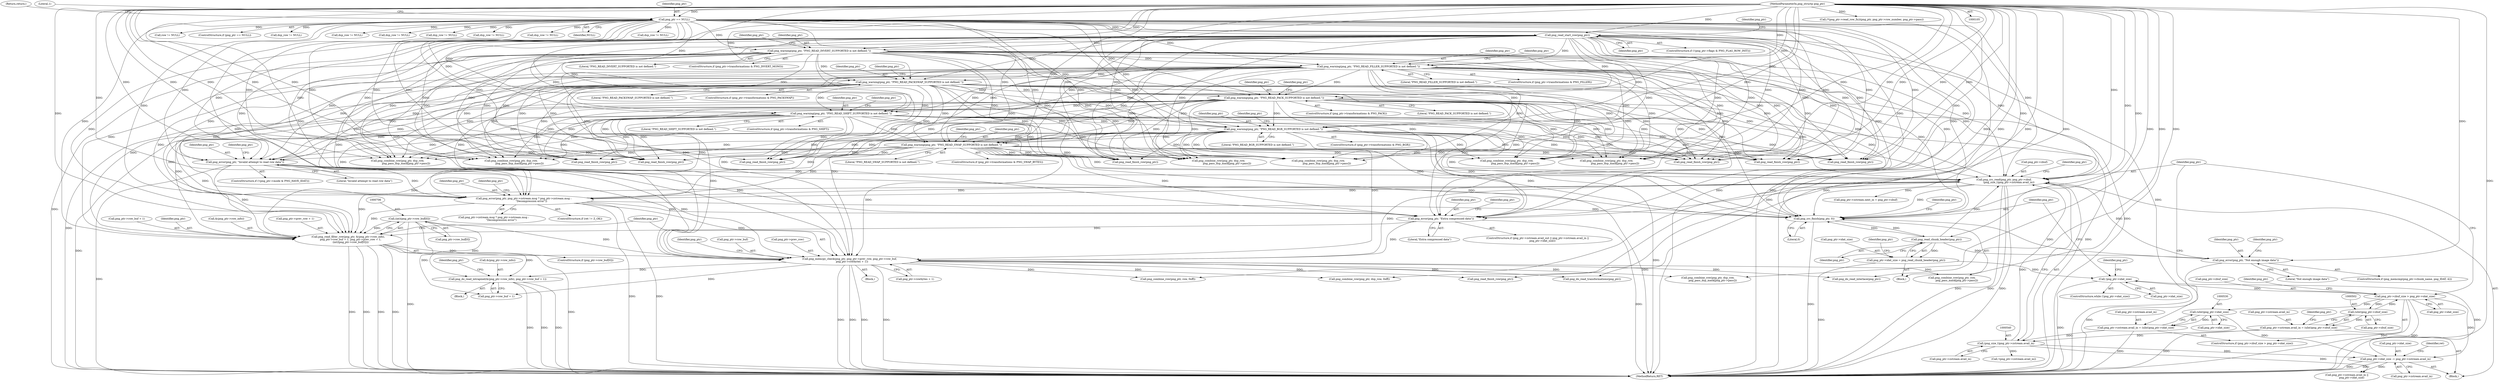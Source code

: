 digraph "0_Chrome_7f3d85b096f66870a15b37c2f40b219b2e292693_8@API" {
"1000738" [label="(Call,png_do_read_intrapixel(&(png_ptr->row_info), png_ptr->row_buf + 1))"];
"1000689" [label="(Call,png_read_filter_row(png_ptr, &(png_ptr->row_info),\n      png_ptr->row_buf + 1, png_ptr->prev_row + 1,\n      (int)(png_ptr->row_buf[0])))"];
"1000187" [label="(Call,png_warning(png_ptr, \"PNG_READ_PACK_SUPPORTED is not defined.\"))"];
"1000178" [label="(Call,png_warning(png_ptr, \"PNG_READ_PACKSWAP_SUPPORTED is not defined.\"))"];
"1000139" [label="(Call,png_read_start_row(png_ptr))"];
"1000119" [label="(Call,png_ptr == NULL)"];
"1000106" [label="(MethodParameterIn,png_structp png_ptr)"];
"1000169" [label="(Call,png_warning(png_ptr, \"PNG_READ_FILLER_SUPPORTED is not defined.\"))"];
"1000160" [label="(Call,png_warning(png_ptr, \"PNG_READ_INVERT_SUPPORTED is not defined.\"))"];
"1000205" [label="(Call,png_warning(png_ptr, \"PNG_READ_BGR_SUPPORTED is not defined.\"))"];
"1000196" [label="(Call,png_warning(png_ptr, \"PNG_READ_SHIFT_SUPPORTED is not defined.\"))"];
"1000431" [label="(Call,png_error(png_ptr, \"Invalid attempt to read row data\"))"];
"1000214" [label="(Call,png_warning(png_ptr, \"PNG_READ_SWAP_SUPPORTED is not defined.\"))"];
"1000534" [label="(Call,png_crc_read(png_ptr, png_ptr->zbuf,\n            (png_size_t)png_ptr->zstream.avail_in))"];
"1000483" [label="(Call,png_read_chunk_header(png_ptr))"];
"1000476" [label="(Call,png_crc_finish(png_ptr, 0))"];
"1000492" [label="(Call,png_error(png_ptr, \"Not enough image data\"))"];
"1000602" [label="(Call,png_error(png_ptr, png_ptr->zstream.msg ? png_ptr->zstream.msg :\n                   \"Decompression error\"))"];
"1000539" [label="(Call,(png_size_t)png_ptr->zstream.avail_in)"];
"1000523" [label="(Call,png_ptr->zstream.avail_in = (uInt)png_ptr->idat_size)"];
"1000529" [label="(Call,(uInt)png_ptr->idat_size)"];
"1000516" [label="(Call,png_ptr->zbuf_size > png_ptr->idat_size)"];
"1000501" [label="(Call,(uInt)png_ptr->zbuf_size)"];
"1000471" [label="(Call,!png_ptr->idat_size)"];
"1000479" [label="(Call,png_ptr->idat_size = png_read_chunk_header(png_ptr))"];
"1000546" [label="(Call,png_ptr->idat_size -= png_ptr->zstream.avail_in)"];
"1000495" [label="(Call,png_ptr->zstream.avail_in = (uInt)png_ptr->zbuf_size)"];
"1000584" [label="(Call,png_error(png_ptr, \"Extra compressed data\"))"];
"1000705" [label="(Call,(int)(png_ptr->row_buf[0]))"];
"1000712" [label="(Call,png_memcpy_check(png_ptr, png_ptr->prev_row, png_ptr->row_buf,\n      png_ptr->rowbytes + 1))"];
"1000480" [label="(Call,png_ptr->idat_size)"];
"1000509" [label="(Identifier,png_ptr)"];
"1000122" [label="(Return,return;)"];
"1000124" [label="(Literal,1)"];
"1000109" [label="(Block,)"];
"1000720" [label="(Call,png_ptr->rowbytes + 1)"];
"1000695" [label="(Call,png_ptr->row_buf + 1)"];
"1000396" [label="(Call,dsp_row != NULL)"];
"1000689" [label="(Call,png_read_filter_row(png_ptr, &(png_ptr->row_info),\n      png_ptr->row_buf + 1, png_ptr->prev_row + 1,\n      (int)(png_ptr->row_buf[0])))"];
"1000216" [label="(Literal,\"PNG_READ_SWAP_SUPPORTED is not defined.\")"];
"1000432" [label="(Identifier,png_ptr)"];
"1000690" [label="(Identifier,png_ptr)"];
"1000433" [label="(Literal,\"Invalid attempt to read row data\")"];
"1000492" [label="(Call,png_error(png_ptr, \"Not enough image data\"))"];
"1000196" [label="(Call,png_warning(png_ptr, \"PNG_READ_SHIFT_SUPPORTED is not defined.\"))"];
"1000211" [label="(Identifier,png_ptr)"];
"1000199" [label="(ControlStructure,if (png_ptr->transformations & PNG_BGR))"];
"1000598" [label="(ControlStructure,if (ret != Z_OK))"];
"1000171" [label="(Literal,\"PNG_READ_FILLER_SUPPORTED is not defined.\")"];
"1000197" [label="(Identifier,png_ptr)"];
"1000531" [label="(Call,png_ptr->idat_size)"];
"1000806" [label="(Call,row != NULL)"];
"1000118" [label="(ControlStructure,if (png_ptr == NULL))"];
"1000469" [label="(Block,)"];
"1000585" [label="(Identifier,png_ptr)"];
"1000481" [label="(Identifier,png_ptr)"];
"1000809" [label="(Call,png_combine_row(png_ptr, row, 0xff))"];
"1000193" [label="(Identifier,png_ptr)"];
"1000494" [label="(Literal,\"Not enough image data\")"];
"1000780" [label="(Call,dsp_row != NULL)"];
"1000714" [label="(Call,png_ptr->prev_row)"];
"1000683" [label="(ControlStructure,if (png_ptr->row_buf[0]))"];
"1000220" [label="(Identifier,png_ptr)"];
"1000140" [label="(Identifier,png_ptr)"];
"1000208" [label="(ControlStructure,if (png_ptr->transformations & PNG_SWAP_BYTES))"];
"1000729" [label="(Identifier,png_ptr)"];
"1000738" [label="(Call,png_do_read_intrapixel(&(png_ptr->row_info), png_ptr->row_buf + 1))"];
"1000586" [label="(Literal,\"Extra compressed data\")"];
"1000535" [label="(Identifier,png_ptr)"];
"1000179" [label="(Identifier,png_ptr)"];
"1000160" [label="(Call,png_warning(png_ptr, \"PNG_READ_INVERT_SUPPORTED is not defined.\"))"];
"1000206" [label="(Identifier,png_ptr)"];
"1000190" [label="(ControlStructure,if (png_ptr->transformations & PNG_SHIFT))"];
"1000169" [label="(Call,png_warning(png_ptr, \"PNG_READ_FILLER_SUPPORTED is not defined.\"))"];
"1000120" [label="(Identifier,png_ptr)"];
"1000777" [label="(Call,png_do_read_interlace(png_ptr))"];
"1000713" [label="(Identifier,png_ptr)"];
"1000529" [label="(Call,(uInt)png_ptr->idat_size)"];
"1000334" [label="(Call,dsp_row != NULL)"];
"1000691" [label="(Call,&(png_ptr->row_info))"];
"1000198" [label="(Literal,\"PNG_READ_SHIFT_SUPPORTED is not defined.\")"];
"1000589" [label="(Identifier,png_ptr)"];
"1000758" [label="(Call,png_do_read_transformations(png_ptr))"];
"1000181" [label="(ControlStructure,if (png_ptr->transformations & PNG_PACK))"];
"1000471" [label="(Call,!png_ptr->idat_size)"];
"1000407" [label="(Call,png_read_finish_row(png_ptr))"];
"1000536" [label="(Call,png_ptr->zbuf)"];
"1000484" [label="(Identifier,png_ptr)"];
"1000501" [label="(Call,(uInt)png_ptr->zbuf_size)"];
"1000337" [label="(Call,png_combine_row(png_ptr, dsp_row,\n                     png_pass_dsp_mask[png_ptr->pass]))"];
"1000515" [label="(ControlStructure,if (png_ptr->zbuf_size > png_ptr->idat_size))"];
"1000345" [label="(Call,png_read_finish_row(png_ptr))"];
"1000520" [label="(Call,png_ptr->idat_size)"];
"1000180" [label="(Literal,\"PNG_READ_PACKSWAP_SUPPORTED is not defined.\")"];
"1000717" [label="(Call,png_ptr->row_buf)"];
"1000253" [label="(Call,png_read_finish_row(png_ptr))"];
"1000568" [label="(ControlStructure,if (png_ptr->zstream.avail_out || png_ptr->zstream.avail_in ||\n            png_ptr->idat_size))"];
"1000498" [label="(Identifier,png_ptr)"];
"1000189" [label="(Literal,\"PNG_READ_PACK_SUPPORTED is not defined.\")"];
"1000184" [label="(Identifier,png_ptr)"];
"1000299" [label="(Call,dsp_row != NULL)"];
"1000603" [label="(Identifier,png_ptr)"];
"1000399" [label="(Call,png_combine_row(png_ptr, dsp_row,\n                     png_pass_dsp_mask[png_ptr->pass]))"];
"1000424" [label="(ControlStructure,if (!(png_ptr->mode & PNG_HAVE_IDAT)))"];
"1000539" [label="(Call,(png_size_t)png_ptr->zstream.avail_in)"];
"1000493" [label="(Identifier,png_ptr)"];
"1000187" [label="(Call,png_warning(png_ptr, \"PNG_READ_PACK_SUPPORTED is not defined.\"))"];
"1000163" [label="(ControlStructure,if (png_ptr->transformations & PNG_FILLER))"];
"1000215" [label="(Identifier,png_ptr)"];
"1000705" [label="(Call,(int)(png_ptr->row_buf[0]))"];
"1000242" [label="(Call,dsp_row != NULL)"];
"1000473" [label="(Identifier,png_ptr)"];
"1000496" [label="(Call,png_ptr->zstream.avail_in)"];
"1000307" [label="(Call,png_combine_row(png_ptr, dsp_row,\n                     png_pass_dsp_mask[png_ptr->pass]))"];
"1000272" [label="(Call,dsp_row != NULL)"];
"1000783" [label="(Call,png_combine_row(png_ptr, dsp_row,\n            png_pass_dsp_mask[png_ptr->pass]))"];
"1000132" [label="(ControlStructure,if (!(png_ptr->flags & PNG_FLAG_ROW_INIT)))"];
"1000550" [label="(Call,png_ptr->zstream.avail_in)"];
"1000170" [label="(Identifier,png_ptr)"];
"1000205" [label="(Call,png_warning(png_ptr, \"PNG_READ_BGR_SUPPORTED is not defined.\"))"];
"1000214" [label="(Call,png_warning(png_ptr, \"PNG_READ_SWAP_SUPPORTED is not defined.\"))"];
"1000161" [label="(Identifier,png_ptr)"];
"1000516" [label="(Call,png_ptr->zbuf_size > png_ptr->idat_size)"];
"1000315" [label="(Call,png_read_finish_row(png_ptr))"];
"1000517" [label="(Call,png_ptr->zbuf_size)"];
"1000188" [label="(Identifier,png_ptr)"];
"1000575" [label="(Call,png_ptr->zstream.avail_in ||\n            png_ptr->idat_size)"];
"1000743" [label="(Call,png_ptr->row_buf + 1)"];
"1000361" [label="(Call,dsp_row != NULL)"];
"1000495" [label="(Call,png_ptr->zstream.avail_in = (uInt)png_ptr->zbuf_size)"];
"1000700" [label="(Call,png_ptr->prev_row + 1)"];
"1000707" [label="(Call,png_ptr->row_buf[0])"];
"1000485" [label="(ControlStructure,if (png_memcmp(png_ptr->chunk_name, png_IDAT, 4)))"];
"1000477" [label="(Identifier,png_ptr)"];
"1000604" [label="(Call,png_ptr->zstream.msg ? png_ptr->zstream.msg :\n                   \"Decompression error\")"];
"1000475" [label="(Block,)"];
"1000431" [label="(Call,png_error(png_ptr, \"Invalid attempt to read row data\"))"];
"1000245" [label="(Call,png_combine_row(png_ptr, dsp_row,\n                     png_pass_dsp_mask[png_ptr->pass]))"];
"1000283" [label="(Call,png_read_finish_row(png_ptr))"];
"1000534" [label="(Call,png_crc_read(png_ptr, png_ptr->zbuf,\n            (png_size_t)png_ptr->zstream.avail_in))"];
"1000166" [label="(Identifier,png_ptr)"];
"1000172" [label="(ControlStructure,if (png_ptr->transformations & PNG_PACKSWAP))"];
"1000751" [label="(Identifier,png_ptr)"];
"1000202" [label="(Identifier,png_ptr)"];
"1000478" [label="(Literal,0)"];
"1000739" [label="(Call,&(png_ptr->row_info))"];
"1000162" [label="(Literal,\"PNG_READ_INVERT_SUPPORTED is not defined.\")"];
"1000541" [label="(Call,png_ptr->zstream.avail_in)"];
"1000546" [label="(Call,png_ptr->idat_size -= png_ptr->zstream.avail_in)"];
"1000548" [label="(Identifier,png_ptr)"];
"1000207" [label="(Literal,\"PNG_READ_BGR_SUPPORTED is not defined.\")"];
"1000829" [label="(Call,(*(png_ptr->read_row_fn))(png_ptr, png_ptr->row_number, png_ptr->pass))"];
"1000584" [label="(Call,png_error(png_ptr, \"Extra compressed data\"))"];
"1000275" [label="(Call,png_combine_row(png_ptr, dsp_row,\n                     png_pass_dsp_mask[png_ptr->pass]))"];
"1000483" [label="(Call,png_read_chunk_header(png_ptr))"];
"1000476" [label="(Call,png_crc_finish(png_ptr, 0))"];
"1000837" [label="(MethodReturn,RET)"];
"1000472" [label="(Call,png_ptr->idat_size)"];
"1000178" [label="(Call,png_warning(png_ptr, \"PNG_READ_PACKSWAP_SUPPORTED is not defined.\"))"];
"1000523" [label="(Call,png_ptr->zstream.avail_in = (uInt)png_ptr->idat_size)"];
"1000420" [label="(Call,png_read_finish_row(png_ptr))"];
"1000119" [label="(Call,png_ptr == NULL)"];
"1000602" [label="(Call,png_error(png_ptr, png_ptr->zstream.msg ? png_ptr->zstream.msg :\n                   \"Decompression error\"))"];
"1000175" [label="(Identifier,png_ptr)"];
"1000547" [label="(Call,png_ptr->idat_size)"];
"1000139" [label="(Call,png_read_start_row(png_ptr))"];
"1000712" [label="(Call,png_memcpy_check(png_ptr, png_ptr->prev_row, png_ptr->row_buf,\n      png_ptr->rowbytes + 1))"];
"1000821" [label="(Call,png_read_finish_row(png_ptr))"];
"1000437" [label="(Identifier,png_ptr)"];
"1000463" [label="(Call,!(png_ptr->zstream.avail_in))"];
"1000470" [label="(ControlStructure,while (!png_ptr->idat_size))"];
"1000506" [label="(Call,png_ptr->zstream.next_in = png_ptr->zbuf)"];
"1000795" [label="(Call,png_combine_row(png_ptr, row,\n            png_pass_mask[png_ptr->pass]))"];
"1000817" [label="(Call,png_combine_row(png_ptr, dsp_row, 0xff))"];
"1000556" [label="(Identifier,ret)"];
"1000479" [label="(Call,png_ptr->idat_size = png_read_chunk_header(png_ptr))"];
"1000106" [label="(MethodParameterIn,png_structp png_ptr)"];
"1000121" [label="(Identifier,NULL)"];
"1000737" [label="(Block,)"];
"1000618" [label="(Identifier,png_ptr)"];
"1000503" [label="(Call,png_ptr->zbuf_size)"];
"1000377" [label="(Call,png_read_finish_row(png_ptr))"];
"1000154" [label="(ControlStructure,if (png_ptr->transformations & PNG_INVERT_MONO))"];
"1000526" [label="(Identifier,png_ptr)"];
"1000369" [label="(Call,png_combine_row(png_ptr, dsp_row,\n                     png_pass_dsp_mask[png_ptr->pass]))"];
"1000488" [label="(Identifier,png_ptr)"];
"1000524" [label="(Call,png_ptr->zstream.avail_in)"];
"1000145" [label="(Identifier,png_ptr)"];
"1000738" -> "1000737"  [label="AST: "];
"1000738" -> "1000743"  [label="CFG: "];
"1000739" -> "1000738"  [label="AST: "];
"1000743" -> "1000738"  [label="AST: "];
"1000751" -> "1000738"  [label="CFG: "];
"1000738" -> "1000837"  [label="DDG: "];
"1000738" -> "1000837"  [label="DDG: "];
"1000738" -> "1000837"  [label="DDG: "];
"1000689" -> "1000738"  [label="DDG: "];
"1000712" -> "1000738"  [label="DDG: "];
"1000705" -> "1000738"  [label="DDG: "];
"1000689" -> "1000683"  [label="AST: "];
"1000689" -> "1000705"  [label="CFG: "];
"1000690" -> "1000689"  [label="AST: "];
"1000691" -> "1000689"  [label="AST: "];
"1000695" -> "1000689"  [label="AST: "];
"1000700" -> "1000689"  [label="AST: "];
"1000705" -> "1000689"  [label="AST: "];
"1000713" -> "1000689"  [label="CFG: "];
"1000689" -> "1000837"  [label="DDG: "];
"1000689" -> "1000837"  [label="DDG: "];
"1000689" -> "1000837"  [label="DDG: "];
"1000689" -> "1000837"  [label="DDG: "];
"1000689" -> "1000837"  [label="DDG: "];
"1000187" -> "1000689"  [label="DDG: "];
"1000178" -> "1000689"  [label="DDG: "];
"1000205" -> "1000689"  [label="DDG: "];
"1000139" -> "1000689"  [label="DDG: "];
"1000431" -> "1000689"  [label="DDG: "];
"1000196" -> "1000689"  [label="DDG: "];
"1000119" -> "1000689"  [label="DDG: "];
"1000534" -> "1000689"  [label="DDG: "];
"1000160" -> "1000689"  [label="DDG: "];
"1000214" -> "1000689"  [label="DDG: "];
"1000602" -> "1000689"  [label="DDG: "];
"1000169" -> "1000689"  [label="DDG: "];
"1000584" -> "1000689"  [label="DDG: "];
"1000106" -> "1000689"  [label="DDG: "];
"1000705" -> "1000689"  [label="DDG: "];
"1000689" -> "1000712"  [label="DDG: "];
"1000187" -> "1000181"  [label="AST: "];
"1000187" -> "1000189"  [label="CFG: "];
"1000188" -> "1000187"  [label="AST: "];
"1000189" -> "1000187"  [label="AST: "];
"1000193" -> "1000187"  [label="CFG: "];
"1000187" -> "1000837"  [label="DDG: "];
"1000178" -> "1000187"  [label="DDG: "];
"1000139" -> "1000187"  [label="DDG: "];
"1000119" -> "1000187"  [label="DDG: "];
"1000169" -> "1000187"  [label="DDG: "];
"1000160" -> "1000187"  [label="DDG: "];
"1000106" -> "1000187"  [label="DDG: "];
"1000187" -> "1000196"  [label="DDG: "];
"1000187" -> "1000205"  [label="DDG: "];
"1000187" -> "1000214"  [label="DDG: "];
"1000187" -> "1000245"  [label="DDG: "];
"1000187" -> "1000253"  [label="DDG: "];
"1000187" -> "1000275"  [label="DDG: "];
"1000187" -> "1000283"  [label="DDG: "];
"1000187" -> "1000307"  [label="DDG: "];
"1000187" -> "1000315"  [label="DDG: "];
"1000187" -> "1000337"  [label="DDG: "];
"1000187" -> "1000345"  [label="DDG: "];
"1000187" -> "1000369"  [label="DDG: "];
"1000187" -> "1000377"  [label="DDG: "];
"1000187" -> "1000399"  [label="DDG: "];
"1000187" -> "1000407"  [label="DDG: "];
"1000187" -> "1000420"  [label="DDG: "];
"1000187" -> "1000431"  [label="DDG: "];
"1000187" -> "1000476"  [label="DDG: "];
"1000187" -> "1000534"  [label="DDG: "];
"1000187" -> "1000584"  [label="DDG: "];
"1000187" -> "1000602"  [label="DDG: "];
"1000187" -> "1000712"  [label="DDG: "];
"1000178" -> "1000172"  [label="AST: "];
"1000178" -> "1000180"  [label="CFG: "];
"1000179" -> "1000178"  [label="AST: "];
"1000180" -> "1000178"  [label="AST: "];
"1000184" -> "1000178"  [label="CFG: "];
"1000178" -> "1000837"  [label="DDG: "];
"1000139" -> "1000178"  [label="DDG: "];
"1000119" -> "1000178"  [label="DDG: "];
"1000169" -> "1000178"  [label="DDG: "];
"1000160" -> "1000178"  [label="DDG: "];
"1000106" -> "1000178"  [label="DDG: "];
"1000178" -> "1000196"  [label="DDG: "];
"1000178" -> "1000205"  [label="DDG: "];
"1000178" -> "1000214"  [label="DDG: "];
"1000178" -> "1000245"  [label="DDG: "];
"1000178" -> "1000253"  [label="DDG: "];
"1000178" -> "1000275"  [label="DDG: "];
"1000178" -> "1000283"  [label="DDG: "];
"1000178" -> "1000307"  [label="DDG: "];
"1000178" -> "1000315"  [label="DDG: "];
"1000178" -> "1000337"  [label="DDG: "];
"1000178" -> "1000345"  [label="DDG: "];
"1000178" -> "1000369"  [label="DDG: "];
"1000178" -> "1000377"  [label="DDG: "];
"1000178" -> "1000399"  [label="DDG: "];
"1000178" -> "1000407"  [label="DDG: "];
"1000178" -> "1000420"  [label="DDG: "];
"1000178" -> "1000431"  [label="DDG: "];
"1000178" -> "1000476"  [label="DDG: "];
"1000178" -> "1000534"  [label="DDG: "];
"1000178" -> "1000584"  [label="DDG: "];
"1000178" -> "1000602"  [label="DDG: "];
"1000178" -> "1000712"  [label="DDG: "];
"1000139" -> "1000132"  [label="AST: "];
"1000139" -> "1000140"  [label="CFG: "];
"1000140" -> "1000139"  [label="AST: "];
"1000145" -> "1000139"  [label="CFG: "];
"1000139" -> "1000837"  [label="DDG: "];
"1000119" -> "1000139"  [label="DDG: "];
"1000106" -> "1000139"  [label="DDG: "];
"1000139" -> "1000160"  [label="DDG: "];
"1000139" -> "1000169"  [label="DDG: "];
"1000139" -> "1000196"  [label="DDG: "];
"1000139" -> "1000205"  [label="DDG: "];
"1000139" -> "1000214"  [label="DDG: "];
"1000139" -> "1000245"  [label="DDG: "];
"1000139" -> "1000253"  [label="DDG: "];
"1000139" -> "1000275"  [label="DDG: "];
"1000139" -> "1000283"  [label="DDG: "];
"1000139" -> "1000307"  [label="DDG: "];
"1000139" -> "1000315"  [label="DDG: "];
"1000139" -> "1000337"  [label="DDG: "];
"1000139" -> "1000345"  [label="DDG: "];
"1000139" -> "1000369"  [label="DDG: "];
"1000139" -> "1000377"  [label="DDG: "];
"1000139" -> "1000399"  [label="DDG: "];
"1000139" -> "1000407"  [label="DDG: "];
"1000139" -> "1000420"  [label="DDG: "];
"1000139" -> "1000431"  [label="DDG: "];
"1000139" -> "1000476"  [label="DDG: "];
"1000139" -> "1000534"  [label="DDG: "];
"1000139" -> "1000584"  [label="DDG: "];
"1000139" -> "1000602"  [label="DDG: "];
"1000139" -> "1000712"  [label="DDG: "];
"1000119" -> "1000118"  [label="AST: "];
"1000119" -> "1000121"  [label="CFG: "];
"1000120" -> "1000119"  [label="AST: "];
"1000121" -> "1000119"  [label="AST: "];
"1000122" -> "1000119"  [label="CFG: "];
"1000124" -> "1000119"  [label="CFG: "];
"1000119" -> "1000837"  [label="DDG: "];
"1000119" -> "1000837"  [label="DDG: "];
"1000119" -> "1000837"  [label="DDG: "];
"1000106" -> "1000119"  [label="DDG: "];
"1000119" -> "1000160"  [label="DDG: "];
"1000119" -> "1000169"  [label="DDG: "];
"1000119" -> "1000196"  [label="DDG: "];
"1000119" -> "1000205"  [label="DDG: "];
"1000119" -> "1000214"  [label="DDG: "];
"1000119" -> "1000242"  [label="DDG: "];
"1000119" -> "1000245"  [label="DDG: "];
"1000119" -> "1000253"  [label="DDG: "];
"1000119" -> "1000272"  [label="DDG: "];
"1000119" -> "1000275"  [label="DDG: "];
"1000119" -> "1000283"  [label="DDG: "];
"1000119" -> "1000299"  [label="DDG: "];
"1000119" -> "1000307"  [label="DDG: "];
"1000119" -> "1000315"  [label="DDG: "];
"1000119" -> "1000334"  [label="DDG: "];
"1000119" -> "1000337"  [label="DDG: "];
"1000119" -> "1000345"  [label="DDG: "];
"1000119" -> "1000361"  [label="DDG: "];
"1000119" -> "1000369"  [label="DDG: "];
"1000119" -> "1000377"  [label="DDG: "];
"1000119" -> "1000396"  [label="DDG: "];
"1000119" -> "1000399"  [label="DDG: "];
"1000119" -> "1000407"  [label="DDG: "];
"1000119" -> "1000420"  [label="DDG: "];
"1000119" -> "1000431"  [label="DDG: "];
"1000119" -> "1000476"  [label="DDG: "];
"1000119" -> "1000534"  [label="DDG: "];
"1000119" -> "1000584"  [label="DDG: "];
"1000119" -> "1000602"  [label="DDG: "];
"1000119" -> "1000712"  [label="DDG: "];
"1000119" -> "1000780"  [label="DDG: "];
"1000119" -> "1000806"  [label="DDG: "];
"1000106" -> "1000105"  [label="AST: "];
"1000106" -> "1000837"  [label="DDG: "];
"1000106" -> "1000160"  [label="DDG: "];
"1000106" -> "1000169"  [label="DDG: "];
"1000106" -> "1000196"  [label="DDG: "];
"1000106" -> "1000205"  [label="DDG: "];
"1000106" -> "1000214"  [label="DDG: "];
"1000106" -> "1000245"  [label="DDG: "];
"1000106" -> "1000253"  [label="DDG: "];
"1000106" -> "1000275"  [label="DDG: "];
"1000106" -> "1000283"  [label="DDG: "];
"1000106" -> "1000307"  [label="DDG: "];
"1000106" -> "1000315"  [label="DDG: "];
"1000106" -> "1000337"  [label="DDG: "];
"1000106" -> "1000345"  [label="DDG: "];
"1000106" -> "1000369"  [label="DDG: "];
"1000106" -> "1000377"  [label="DDG: "];
"1000106" -> "1000399"  [label="DDG: "];
"1000106" -> "1000407"  [label="DDG: "];
"1000106" -> "1000420"  [label="DDG: "];
"1000106" -> "1000431"  [label="DDG: "];
"1000106" -> "1000476"  [label="DDG: "];
"1000106" -> "1000483"  [label="DDG: "];
"1000106" -> "1000492"  [label="DDG: "];
"1000106" -> "1000534"  [label="DDG: "];
"1000106" -> "1000584"  [label="DDG: "];
"1000106" -> "1000602"  [label="DDG: "];
"1000106" -> "1000712"  [label="DDG: "];
"1000106" -> "1000758"  [label="DDG: "];
"1000106" -> "1000777"  [label="DDG: "];
"1000106" -> "1000783"  [label="DDG: "];
"1000106" -> "1000795"  [label="DDG: "];
"1000106" -> "1000809"  [label="DDG: "];
"1000106" -> "1000817"  [label="DDG: "];
"1000106" -> "1000821"  [label="DDG: "];
"1000106" -> "1000829"  [label="DDG: "];
"1000169" -> "1000163"  [label="AST: "];
"1000169" -> "1000171"  [label="CFG: "];
"1000170" -> "1000169"  [label="AST: "];
"1000171" -> "1000169"  [label="AST: "];
"1000175" -> "1000169"  [label="CFG: "];
"1000169" -> "1000837"  [label="DDG: "];
"1000160" -> "1000169"  [label="DDG: "];
"1000169" -> "1000196"  [label="DDG: "];
"1000169" -> "1000205"  [label="DDG: "];
"1000169" -> "1000214"  [label="DDG: "];
"1000169" -> "1000245"  [label="DDG: "];
"1000169" -> "1000253"  [label="DDG: "];
"1000169" -> "1000275"  [label="DDG: "];
"1000169" -> "1000283"  [label="DDG: "];
"1000169" -> "1000307"  [label="DDG: "];
"1000169" -> "1000315"  [label="DDG: "];
"1000169" -> "1000337"  [label="DDG: "];
"1000169" -> "1000345"  [label="DDG: "];
"1000169" -> "1000369"  [label="DDG: "];
"1000169" -> "1000377"  [label="DDG: "];
"1000169" -> "1000399"  [label="DDG: "];
"1000169" -> "1000407"  [label="DDG: "];
"1000169" -> "1000420"  [label="DDG: "];
"1000169" -> "1000431"  [label="DDG: "];
"1000169" -> "1000476"  [label="DDG: "];
"1000169" -> "1000534"  [label="DDG: "];
"1000169" -> "1000584"  [label="DDG: "];
"1000169" -> "1000602"  [label="DDG: "];
"1000169" -> "1000712"  [label="DDG: "];
"1000160" -> "1000154"  [label="AST: "];
"1000160" -> "1000162"  [label="CFG: "];
"1000161" -> "1000160"  [label="AST: "];
"1000162" -> "1000160"  [label="AST: "];
"1000166" -> "1000160"  [label="CFG: "];
"1000160" -> "1000837"  [label="DDG: "];
"1000160" -> "1000196"  [label="DDG: "];
"1000160" -> "1000205"  [label="DDG: "];
"1000160" -> "1000214"  [label="DDG: "];
"1000160" -> "1000245"  [label="DDG: "];
"1000160" -> "1000253"  [label="DDG: "];
"1000160" -> "1000275"  [label="DDG: "];
"1000160" -> "1000283"  [label="DDG: "];
"1000160" -> "1000307"  [label="DDG: "];
"1000160" -> "1000315"  [label="DDG: "];
"1000160" -> "1000337"  [label="DDG: "];
"1000160" -> "1000345"  [label="DDG: "];
"1000160" -> "1000369"  [label="DDG: "];
"1000160" -> "1000377"  [label="DDG: "];
"1000160" -> "1000399"  [label="DDG: "];
"1000160" -> "1000407"  [label="DDG: "];
"1000160" -> "1000420"  [label="DDG: "];
"1000160" -> "1000431"  [label="DDG: "];
"1000160" -> "1000476"  [label="DDG: "];
"1000160" -> "1000534"  [label="DDG: "];
"1000160" -> "1000584"  [label="DDG: "];
"1000160" -> "1000602"  [label="DDG: "];
"1000160" -> "1000712"  [label="DDG: "];
"1000205" -> "1000199"  [label="AST: "];
"1000205" -> "1000207"  [label="CFG: "];
"1000206" -> "1000205"  [label="AST: "];
"1000207" -> "1000205"  [label="AST: "];
"1000211" -> "1000205"  [label="CFG: "];
"1000205" -> "1000837"  [label="DDG: "];
"1000196" -> "1000205"  [label="DDG: "];
"1000205" -> "1000214"  [label="DDG: "];
"1000205" -> "1000245"  [label="DDG: "];
"1000205" -> "1000253"  [label="DDG: "];
"1000205" -> "1000275"  [label="DDG: "];
"1000205" -> "1000283"  [label="DDG: "];
"1000205" -> "1000307"  [label="DDG: "];
"1000205" -> "1000315"  [label="DDG: "];
"1000205" -> "1000337"  [label="DDG: "];
"1000205" -> "1000345"  [label="DDG: "];
"1000205" -> "1000369"  [label="DDG: "];
"1000205" -> "1000377"  [label="DDG: "];
"1000205" -> "1000399"  [label="DDG: "];
"1000205" -> "1000407"  [label="DDG: "];
"1000205" -> "1000420"  [label="DDG: "];
"1000205" -> "1000431"  [label="DDG: "];
"1000205" -> "1000476"  [label="DDG: "];
"1000205" -> "1000534"  [label="DDG: "];
"1000205" -> "1000584"  [label="DDG: "];
"1000205" -> "1000602"  [label="DDG: "];
"1000205" -> "1000712"  [label="DDG: "];
"1000196" -> "1000190"  [label="AST: "];
"1000196" -> "1000198"  [label="CFG: "];
"1000197" -> "1000196"  [label="AST: "];
"1000198" -> "1000196"  [label="AST: "];
"1000202" -> "1000196"  [label="CFG: "];
"1000196" -> "1000837"  [label="DDG: "];
"1000196" -> "1000214"  [label="DDG: "];
"1000196" -> "1000245"  [label="DDG: "];
"1000196" -> "1000253"  [label="DDG: "];
"1000196" -> "1000275"  [label="DDG: "];
"1000196" -> "1000283"  [label="DDG: "];
"1000196" -> "1000307"  [label="DDG: "];
"1000196" -> "1000315"  [label="DDG: "];
"1000196" -> "1000337"  [label="DDG: "];
"1000196" -> "1000345"  [label="DDG: "];
"1000196" -> "1000369"  [label="DDG: "];
"1000196" -> "1000377"  [label="DDG: "];
"1000196" -> "1000399"  [label="DDG: "];
"1000196" -> "1000407"  [label="DDG: "];
"1000196" -> "1000420"  [label="DDG: "];
"1000196" -> "1000431"  [label="DDG: "];
"1000196" -> "1000476"  [label="DDG: "];
"1000196" -> "1000534"  [label="DDG: "];
"1000196" -> "1000584"  [label="DDG: "];
"1000196" -> "1000602"  [label="DDG: "];
"1000196" -> "1000712"  [label="DDG: "];
"1000431" -> "1000424"  [label="AST: "];
"1000431" -> "1000433"  [label="CFG: "];
"1000432" -> "1000431"  [label="AST: "];
"1000433" -> "1000431"  [label="AST: "];
"1000437" -> "1000431"  [label="CFG: "];
"1000431" -> "1000837"  [label="DDG: "];
"1000214" -> "1000431"  [label="DDG: "];
"1000431" -> "1000476"  [label="DDG: "];
"1000431" -> "1000534"  [label="DDG: "];
"1000431" -> "1000584"  [label="DDG: "];
"1000431" -> "1000602"  [label="DDG: "];
"1000431" -> "1000712"  [label="DDG: "];
"1000214" -> "1000208"  [label="AST: "];
"1000214" -> "1000216"  [label="CFG: "];
"1000215" -> "1000214"  [label="AST: "];
"1000216" -> "1000214"  [label="AST: "];
"1000220" -> "1000214"  [label="CFG: "];
"1000214" -> "1000837"  [label="DDG: "];
"1000214" -> "1000245"  [label="DDG: "];
"1000214" -> "1000253"  [label="DDG: "];
"1000214" -> "1000275"  [label="DDG: "];
"1000214" -> "1000283"  [label="DDG: "];
"1000214" -> "1000307"  [label="DDG: "];
"1000214" -> "1000315"  [label="DDG: "];
"1000214" -> "1000337"  [label="DDG: "];
"1000214" -> "1000345"  [label="DDG: "];
"1000214" -> "1000369"  [label="DDG: "];
"1000214" -> "1000377"  [label="DDG: "];
"1000214" -> "1000399"  [label="DDG: "];
"1000214" -> "1000407"  [label="DDG: "];
"1000214" -> "1000420"  [label="DDG: "];
"1000214" -> "1000476"  [label="DDG: "];
"1000214" -> "1000534"  [label="DDG: "];
"1000214" -> "1000584"  [label="DDG: "];
"1000214" -> "1000602"  [label="DDG: "];
"1000214" -> "1000712"  [label="DDG: "];
"1000534" -> "1000469"  [label="AST: "];
"1000534" -> "1000539"  [label="CFG: "];
"1000535" -> "1000534"  [label="AST: "];
"1000536" -> "1000534"  [label="AST: "];
"1000539" -> "1000534"  [label="AST: "];
"1000548" -> "1000534"  [label="CFG: "];
"1000534" -> "1000837"  [label="DDG: "];
"1000534" -> "1000837"  [label="DDG: "];
"1000534" -> "1000837"  [label="DDG: "];
"1000534" -> "1000476"  [label="DDG: "];
"1000534" -> "1000506"  [label="DDG: "];
"1000483" -> "1000534"  [label="DDG: "];
"1000492" -> "1000534"  [label="DDG: "];
"1000602" -> "1000534"  [label="DDG: "];
"1000539" -> "1000534"  [label="DDG: "];
"1000534" -> "1000584"  [label="DDG: "];
"1000534" -> "1000602"  [label="DDG: "];
"1000534" -> "1000712"  [label="DDG: "];
"1000483" -> "1000479"  [label="AST: "];
"1000483" -> "1000484"  [label="CFG: "];
"1000484" -> "1000483"  [label="AST: "];
"1000479" -> "1000483"  [label="CFG: "];
"1000483" -> "1000476"  [label="DDG: "];
"1000483" -> "1000479"  [label="DDG: "];
"1000476" -> "1000483"  [label="DDG: "];
"1000483" -> "1000492"  [label="DDG: "];
"1000476" -> "1000475"  [label="AST: "];
"1000476" -> "1000478"  [label="CFG: "];
"1000477" -> "1000476"  [label="AST: "];
"1000478" -> "1000476"  [label="AST: "];
"1000481" -> "1000476"  [label="CFG: "];
"1000476" -> "1000837"  [label="DDG: "];
"1000492" -> "1000476"  [label="DDG: "];
"1000602" -> "1000476"  [label="DDG: "];
"1000492" -> "1000485"  [label="AST: "];
"1000492" -> "1000494"  [label="CFG: "];
"1000493" -> "1000492"  [label="AST: "];
"1000494" -> "1000492"  [label="AST: "];
"1000473" -> "1000492"  [label="CFG: "];
"1000492" -> "1000837"  [label="DDG: "];
"1000602" -> "1000598"  [label="AST: "];
"1000602" -> "1000604"  [label="CFG: "];
"1000603" -> "1000602"  [label="AST: "];
"1000604" -> "1000602"  [label="AST: "];
"1000618" -> "1000602"  [label="CFG: "];
"1000602" -> "1000837"  [label="DDG: "];
"1000602" -> "1000837"  [label="DDG: "];
"1000602" -> "1000584"  [label="DDG: "];
"1000602" -> "1000712"  [label="DDG: "];
"1000539" -> "1000541"  [label="CFG: "];
"1000540" -> "1000539"  [label="AST: "];
"1000541" -> "1000539"  [label="AST: "];
"1000539" -> "1000463"  [label="DDG: "];
"1000523" -> "1000539"  [label="DDG: "];
"1000495" -> "1000539"  [label="DDG: "];
"1000539" -> "1000546"  [label="DDG: "];
"1000539" -> "1000575"  [label="DDG: "];
"1000523" -> "1000515"  [label="AST: "];
"1000523" -> "1000529"  [label="CFG: "];
"1000524" -> "1000523"  [label="AST: "];
"1000529" -> "1000523"  [label="AST: "];
"1000535" -> "1000523"  [label="CFG: "];
"1000523" -> "1000837"  [label="DDG: "];
"1000529" -> "1000523"  [label="DDG: "];
"1000529" -> "1000531"  [label="CFG: "];
"1000530" -> "1000529"  [label="AST: "];
"1000531" -> "1000529"  [label="AST: "];
"1000516" -> "1000529"  [label="DDG: "];
"1000529" -> "1000546"  [label="DDG: "];
"1000516" -> "1000515"  [label="AST: "];
"1000516" -> "1000520"  [label="CFG: "];
"1000517" -> "1000516"  [label="AST: "];
"1000520" -> "1000516"  [label="AST: "];
"1000526" -> "1000516"  [label="CFG: "];
"1000535" -> "1000516"  [label="CFG: "];
"1000516" -> "1000837"  [label="DDG: "];
"1000516" -> "1000837"  [label="DDG: "];
"1000516" -> "1000501"  [label="DDG: "];
"1000501" -> "1000516"  [label="DDG: "];
"1000471" -> "1000516"  [label="DDG: "];
"1000516" -> "1000546"  [label="DDG: "];
"1000501" -> "1000495"  [label="AST: "];
"1000501" -> "1000503"  [label="CFG: "];
"1000502" -> "1000501"  [label="AST: "];
"1000503" -> "1000501"  [label="AST: "];
"1000495" -> "1000501"  [label="CFG: "];
"1000501" -> "1000495"  [label="DDG: "];
"1000471" -> "1000470"  [label="AST: "];
"1000471" -> "1000472"  [label="CFG: "];
"1000472" -> "1000471"  [label="AST: "];
"1000477" -> "1000471"  [label="CFG: "];
"1000498" -> "1000471"  [label="CFG: "];
"1000471" -> "1000837"  [label="DDG: "];
"1000479" -> "1000471"  [label="DDG: "];
"1000546" -> "1000471"  [label="DDG: "];
"1000479" -> "1000475"  [label="AST: "];
"1000480" -> "1000479"  [label="AST: "];
"1000488" -> "1000479"  [label="CFG: "];
"1000479" -> "1000837"  [label="DDG: "];
"1000546" -> "1000469"  [label="AST: "];
"1000546" -> "1000550"  [label="CFG: "];
"1000547" -> "1000546"  [label="AST: "];
"1000550" -> "1000546"  [label="AST: "];
"1000556" -> "1000546"  [label="CFG: "];
"1000546" -> "1000837"  [label="DDG: "];
"1000546" -> "1000837"  [label="DDG: "];
"1000546" -> "1000575"  [label="DDG: "];
"1000495" -> "1000469"  [label="AST: "];
"1000496" -> "1000495"  [label="AST: "];
"1000509" -> "1000495"  [label="CFG: "];
"1000495" -> "1000837"  [label="DDG: "];
"1000584" -> "1000568"  [label="AST: "];
"1000584" -> "1000586"  [label="CFG: "];
"1000585" -> "1000584"  [label="AST: "];
"1000586" -> "1000584"  [label="AST: "];
"1000589" -> "1000584"  [label="CFG: "];
"1000584" -> "1000837"  [label="DDG: "];
"1000584" -> "1000712"  [label="DDG: "];
"1000705" -> "1000707"  [label="CFG: "];
"1000706" -> "1000705"  [label="AST: "];
"1000707" -> "1000705"  [label="AST: "];
"1000705" -> "1000837"  [label="DDG: "];
"1000705" -> "1000712"  [label="DDG: "];
"1000705" -> "1000743"  [label="DDG: "];
"1000712" -> "1000109"  [label="AST: "];
"1000712" -> "1000720"  [label="CFG: "];
"1000713" -> "1000712"  [label="AST: "];
"1000714" -> "1000712"  [label="AST: "];
"1000717" -> "1000712"  [label="AST: "];
"1000720" -> "1000712"  [label="AST: "];
"1000729" -> "1000712"  [label="CFG: "];
"1000712" -> "1000837"  [label="DDG: "];
"1000712" -> "1000837"  [label="DDG: "];
"1000712" -> "1000837"  [label="DDG: "];
"1000712" -> "1000837"  [label="DDG: "];
"1000712" -> "1000743"  [label="DDG: "];
"1000712" -> "1000758"  [label="DDG: "];
"1000712" -> "1000777"  [label="DDG: "];
"1000712" -> "1000783"  [label="DDG: "];
"1000712" -> "1000795"  [label="DDG: "];
"1000712" -> "1000809"  [label="DDG: "];
"1000712" -> "1000817"  [label="DDG: "];
"1000712" -> "1000821"  [label="DDG: "];
}
